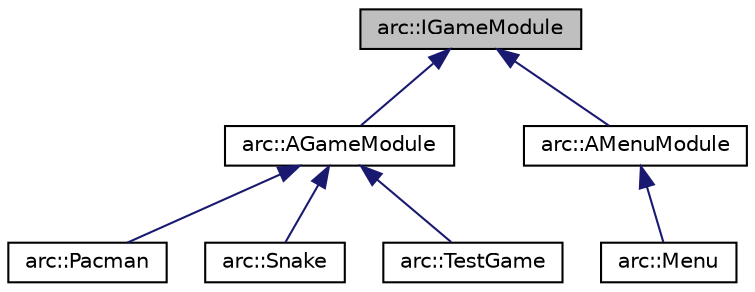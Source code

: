 digraph "arc::IGameModule"
{
 // LATEX_PDF_SIZE
  edge [fontname="Helvetica",fontsize="10",labelfontname="Helvetica",labelfontsize="10"];
  node [fontname="Helvetica",fontsize="10",shape=record];
  Node1 [label="arc::IGameModule",height=0.2,width=0.4,color="black", fillcolor="grey75", style="filled", fontcolor="black",tooltip="Interface for game modules."];
  Node1 -> Node2 [dir="back",color="midnightblue",fontsize="10",style="solid",fontname="Helvetica"];
  Node2 [label="arc::AGameModule",height=0.2,width=0.4,color="black", fillcolor="white", style="filled",URL="$classarc_1_1AGameModule.html",tooltip="Abstract base class for game modules."];
  Node2 -> Node3 [dir="back",color="midnightblue",fontsize="10",style="solid",fontname="Helvetica"];
  Node3 [label="arc::Pacman",height=0.2,width=0.4,color="black", fillcolor="white", style="filled",URL="$classarc_1_1Pacman.html",tooltip=" "];
  Node2 -> Node4 [dir="back",color="midnightblue",fontsize="10",style="solid",fontname="Helvetica"];
  Node4 [label="arc::Snake",height=0.2,width=0.4,color="black", fillcolor="white", style="filled",URL="$classarc_1_1Snake.html",tooltip="Class for the Snake game module."];
  Node2 -> Node5 [dir="back",color="midnightblue",fontsize="10",style="solid",fontname="Helvetica"];
  Node5 [label="arc::TestGame",height=0.2,width=0.4,color="black", fillcolor="white", style="filled",URL="$classarc_1_1TestGame.html",tooltip=" "];
  Node1 -> Node6 [dir="back",color="midnightblue",fontsize="10",style="solid",fontname="Helvetica"];
  Node6 [label="arc::AMenuModule",height=0.2,width=0.4,color="black", fillcolor="white", style="filled",URL="$classarc_1_1AMenuModule.html",tooltip="Abstract base class for menu modules."];
  Node6 -> Node7 [dir="back",color="midnightblue",fontsize="10",style="solid",fontname="Helvetica"];
  Node7 [label="arc::Menu",height=0.2,width=0.4,color="black", fillcolor="white", style="filled",URL="$classarc_1_1Menu.html",tooltip=" "];
}
